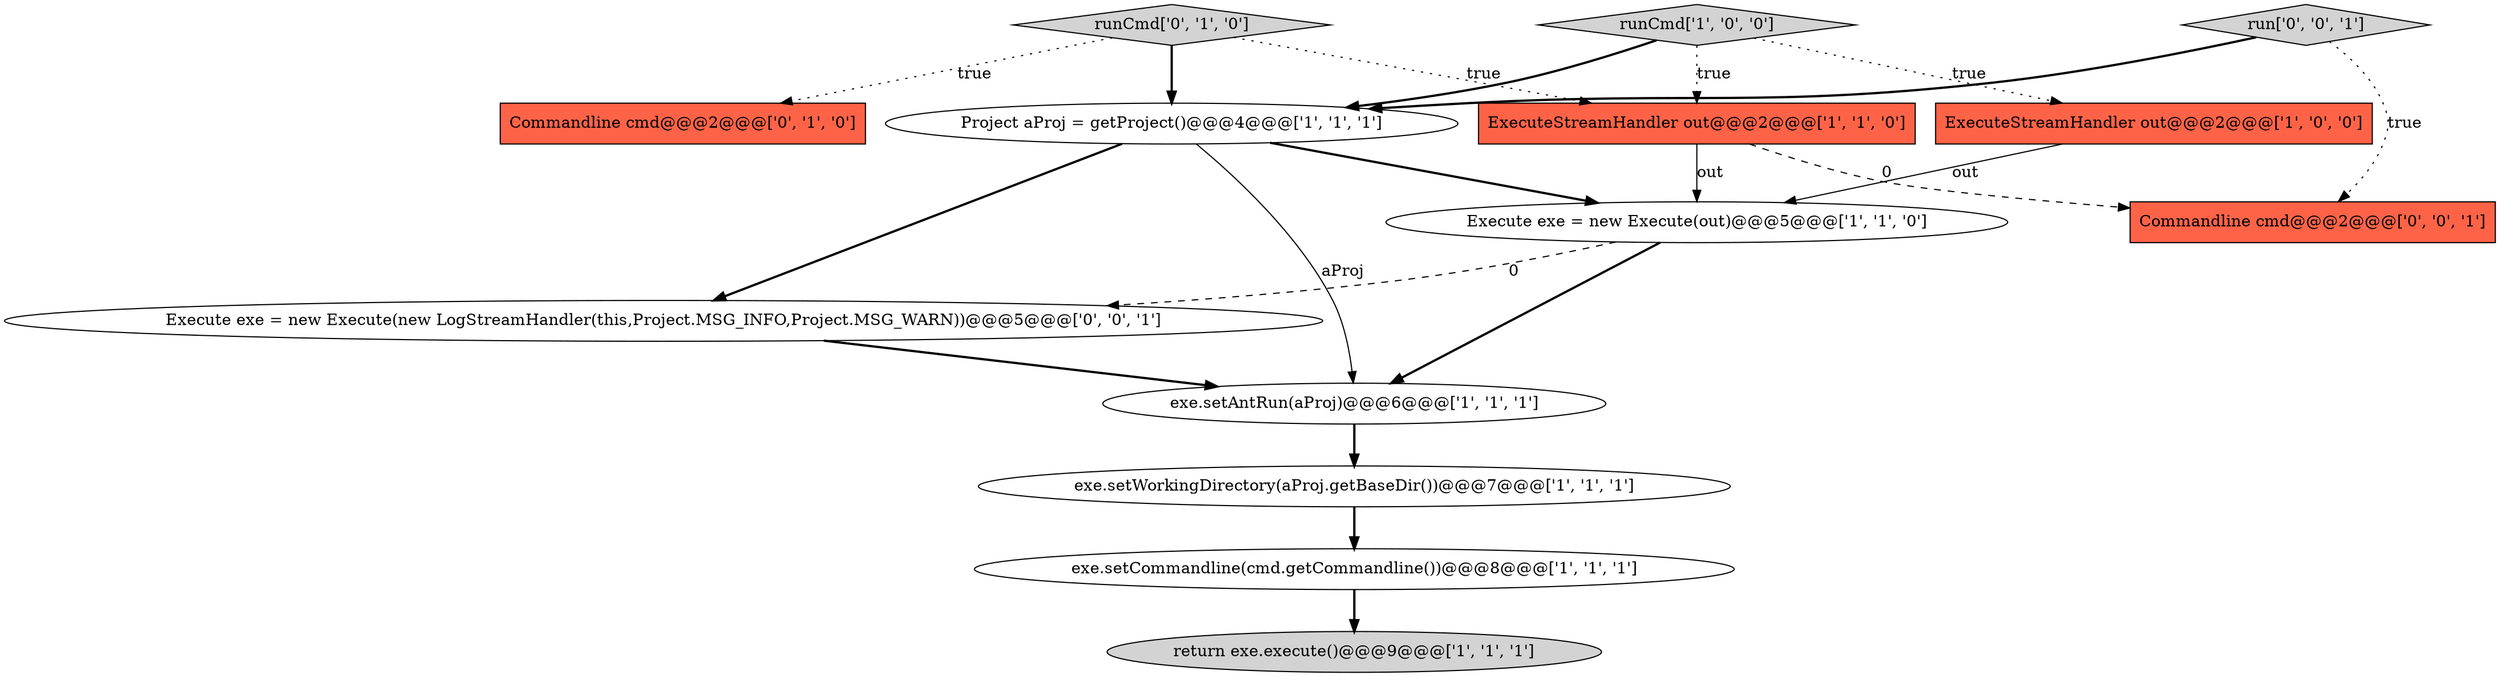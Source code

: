 digraph {
11 [style = filled, label = "Commandline cmd@@@2@@@['0', '0', '1']", fillcolor = tomato, shape = box image = "AAA0AAABBB3BBB"];
10 [style = filled, label = "Commandline cmd@@@2@@@['0', '1', '0']", fillcolor = tomato, shape = box image = "AAA0AAABBB2BBB"];
9 [style = filled, label = "runCmd['0', '1', '0']", fillcolor = lightgray, shape = diamond image = "AAA0AAABBB2BBB"];
12 [style = filled, label = "run['0', '0', '1']", fillcolor = lightgray, shape = diamond image = "AAA0AAABBB3BBB"];
5 [style = filled, label = "Execute exe = new Execute(out)@@@5@@@['1', '1', '0']", fillcolor = white, shape = ellipse image = "AAA0AAABBB1BBB"];
4 [style = filled, label = "ExecuteStreamHandler out@@@2@@@['1', '1', '0']", fillcolor = tomato, shape = box image = "AAA0AAABBB1BBB"];
2 [style = filled, label = "runCmd['1', '0', '0']", fillcolor = lightgray, shape = diamond image = "AAA0AAABBB1BBB"];
1 [style = filled, label = "exe.setCommandline(cmd.getCommandline())@@@8@@@['1', '1', '1']", fillcolor = white, shape = ellipse image = "AAA0AAABBB1BBB"];
13 [style = filled, label = "Execute exe = new Execute(new LogStreamHandler(this,Project.MSG_INFO,Project.MSG_WARN))@@@5@@@['0', '0', '1']", fillcolor = white, shape = ellipse image = "AAA0AAABBB3BBB"];
6 [style = filled, label = "return exe.execute()@@@9@@@['1', '1', '1']", fillcolor = lightgray, shape = ellipse image = "AAA0AAABBB1BBB"];
7 [style = filled, label = "Project aProj = getProject()@@@4@@@['1', '1', '1']", fillcolor = white, shape = ellipse image = "AAA0AAABBB1BBB"];
0 [style = filled, label = "exe.setWorkingDirectory(aProj.getBaseDir())@@@7@@@['1', '1', '1']", fillcolor = white, shape = ellipse image = "AAA0AAABBB1BBB"];
3 [style = filled, label = "ExecuteStreamHandler out@@@2@@@['1', '0', '0']", fillcolor = tomato, shape = box image = "AAA0AAABBB1BBB"];
8 [style = filled, label = "exe.setAntRun(aProj)@@@6@@@['1', '1', '1']", fillcolor = white, shape = ellipse image = "AAA0AAABBB1BBB"];
4->5 [style = solid, label="out"];
7->5 [style = bold, label=""];
3->5 [style = solid, label="out"];
12->7 [style = bold, label=""];
9->10 [style = dotted, label="true"];
12->11 [style = dotted, label="true"];
4->11 [style = dashed, label="0"];
13->8 [style = bold, label=""];
2->3 [style = dotted, label="true"];
5->13 [style = dashed, label="0"];
5->8 [style = bold, label=""];
2->4 [style = dotted, label="true"];
1->6 [style = bold, label=""];
9->4 [style = dotted, label="true"];
8->0 [style = bold, label=""];
0->1 [style = bold, label=""];
2->7 [style = bold, label=""];
7->8 [style = solid, label="aProj"];
7->13 [style = bold, label=""];
9->7 [style = bold, label=""];
}
